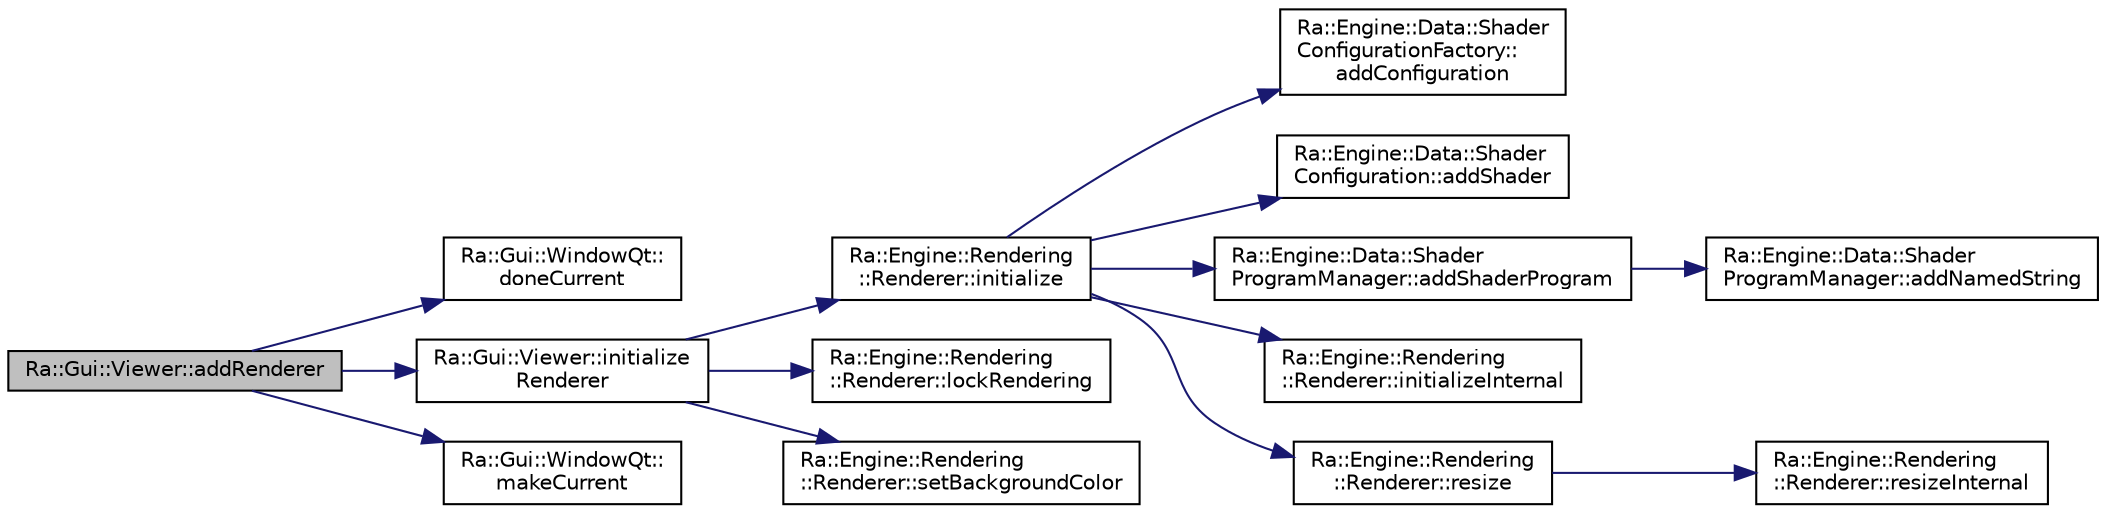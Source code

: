digraph "Ra::Gui::Viewer::addRenderer"
{
 // INTERACTIVE_SVG=YES
 // LATEX_PDF_SIZE
  edge [fontname="Helvetica",fontsize="10",labelfontname="Helvetica",labelfontsize="10"];
  node [fontname="Helvetica",fontsize="10",shape=record];
  rankdir="LR";
  Node1 [label="Ra::Gui::Viewer::addRenderer",height=0.2,width=0.4,color="black", fillcolor="grey75", style="filled", fontcolor="black",tooltip=" "];
  Node1 -> Node2 [color="midnightblue",fontsize="10",style="solid",fontname="Helvetica"];
  Node2 [label="Ra::Gui::WindowQt::\ldoneCurrent",height=0.2,width=0.4,color="black", fillcolor="white", style="filled",URL="$classRa_1_1Gui_1_1WindowQt.html#acd31b9e580f049491d13c16ef954d964",tooltip=" "];
  Node1 -> Node3 [color="midnightblue",fontsize="10",style="solid",fontname="Helvetica"];
  Node3 [label="Ra::Gui::Viewer::initialize\lRenderer",height=0.2,width=0.4,color="black", fillcolor="white", style="filled",URL="$classRa_1_1Gui_1_1Viewer.html#a14a1ad5406cca6655fd9ed6e296bf8e3",tooltip="Initialize renderer internal state + configure lights."];
  Node3 -> Node4 [color="midnightblue",fontsize="10",style="solid",fontname="Helvetica"];
  Node4 [label="Ra::Engine::Rendering\l::Renderer::initialize",height=0.2,width=0.4,color="black", fillcolor="white", style="filled",URL="$classRa_1_1Engine_1_1Rendering_1_1Renderer.html#a1937407357a05fef64bd1f0bafa50492",tooltip="Initialize renderer."];
  Node4 -> Node5 [color="midnightblue",fontsize="10",style="solid",fontname="Helvetica"];
  Node5 [label="Ra::Engine::Data::Shader\lConfigurationFactory::\laddConfiguration",height=0.2,width=0.4,color="black", fillcolor="white", style="filled",URL="$namespaceRa_1_1Engine_1_1Data_1_1ShaderConfigurationFactory.html#a00918835250fbd8bbe4deae59ecd6dde",tooltip=" "];
  Node4 -> Node6 [color="midnightblue",fontsize="10",style="solid",fontname="Helvetica"];
  Node6 [label="Ra::Engine::Data::Shader\lConfiguration::addShader",height=0.2,width=0.4,color="black", fillcolor="white", style="filled",URL="$classRa_1_1Engine_1_1Data_1_1ShaderConfiguration.html#a42ec93f4772c0455149a81e9d8502d43",tooltip=" "];
  Node4 -> Node7 [color="midnightblue",fontsize="10",style="solid",fontname="Helvetica"];
  Node7 [label="Ra::Engine::Data::Shader\lProgramManager::addShaderProgram",height=0.2,width=0.4,color="black", fillcolor="white", style="filled",URL="$classRa_1_1Engine_1_1Data_1_1ShaderProgramManager.html#a4b346bfdb26bd4c0dcb3372f6e6b1dad",tooltip=" "];
  Node7 -> Node8 [color="midnightblue",fontsize="10",style="solid",fontname="Helvetica"];
  Node8 [label="Ra::Engine::Data::Shader\lProgramManager::addNamedString",height=0.2,width=0.4,color="black", fillcolor="white", style="filled",URL="$classRa_1_1Engine_1_1Data_1_1ShaderProgramManager.html#ae775537f28c1b2f538babc04d315d494",tooltip=" "];
  Node4 -> Node9 [color="midnightblue",fontsize="10",style="solid",fontname="Helvetica"];
  Node9 [label="Ra::Engine::Rendering\l::Renderer::initializeInternal",height=0.2,width=0.4,color="black", fillcolor="white", style="filled",URL="$classRa_1_1Engine_1_1Rendering_1_1Renderer.html#ab14ff49e794cd718b77db013c9fae556",tooltip="initializeInternal Initialize the renderer dependant resources."];
  Node4 -> Node10 [color="midnightblue",fontsize="10",style="solid",fontname="Helvetica"];
  Node10 [label="Ra::Engine::Rendering\l::Renderer::resize",height=0.2,width=0.4,color="black", fillcolor="white", style="filled",URL="$classRa_1_1Engine_1_1Rendering_1_1Renderer.html#a314e31247fa616d1cbb02143cd42019f",tooltip="Resize the viewport and all the screen textures, fbos. This function must be overrided as soon as som..."];
  Node10 -> Node11 [color="midnightblue",fontsize="10",style="solid",fontname="Helvetica"];
  Node11 [label="Ra::Engine::Rendering\l::Renderer::resizeInternal",height=0.2,width=0.4,color="black", fillcolor="white", style="filled",URL="$classRa_1_1Engine_1_1Rendering_1_1Renderer.html#ac804ffc9a0b4f71c02610ce930fd5c65",tooltip=" "];
  Node3 -> Node12 [color="midnightblue",fontsize="10",style="solid",fontname="Helvetica"];
  Node12 [label="Ra::Engine::Rendering\l::Renderer::lockRendering",height=0.2,width=0.4,color="black", fillcolor="white", style="filled",URL="$classRa_1_1Engine_1_1Rendering_1_1Renderer.html#abbb35a6ba5e765ce56848af6d235cf8f",tooltip=" "];
  Node3 -> Node13 [color="midnightblue",fontsize="10",style="solid",fontname="Helvetica"];
  Node13 [label="Ra::Engine::Rendering\l::Renderer::setBackgroundColor",height=0.2,width=0.4,color="black", fillcolor="white", style="filled",URL="$classRa_1_1Engine_1_1Rendering_1_1Renderer.html#a80b7cdbb5e045a77c90a27bd20db3b77",tooltip="Update the background color (does not trigger a redraw)"];
  Node1 -> Node14 [color="midnightblue",fontsize="10",style="solid",fontname="Helvetica"];
  Node14 [label="Ra::Gui::WindowQt::\lmakeCurrent",height=0.2,width=0.4,color="black", fillcolor="white", style="filled",URL="$classRa_1_1Gui_1_1WindowQt.html#a78476baacd2df24a260f604d02c8ddc4",tooltip=" "];
}
